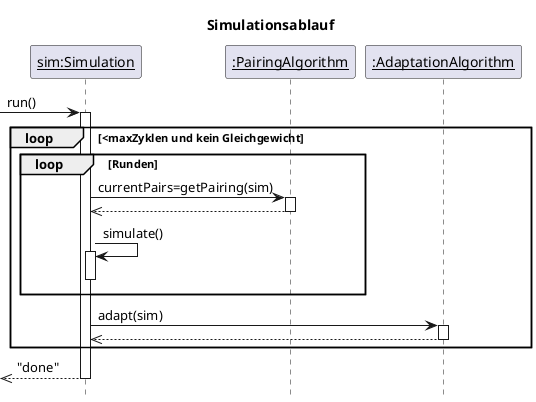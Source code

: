 @startuml
title Simulationsablauf
skinparam sequenceParticipant underline
hide footbox


participant "sim:Simulation" as A
participant ":PairingAlgorithm" as B
participant ":AdaptationAlgorithm" as C

 -> A: run()
activate A

loop <maxZyklen und kein Gleichgewicht
  loop Runden
  A -> B: currentPairs=getPairing(sim)
  activate B
  A <<-- B
  deactivate B
  A -> A: simulate()
  activate A
  deactivate A
  end
  A -> C: adapt(sim)
  activate C
  A <<-- C
  deactivate C
end

 <<-- A: "done"
deactivate A

@enduml